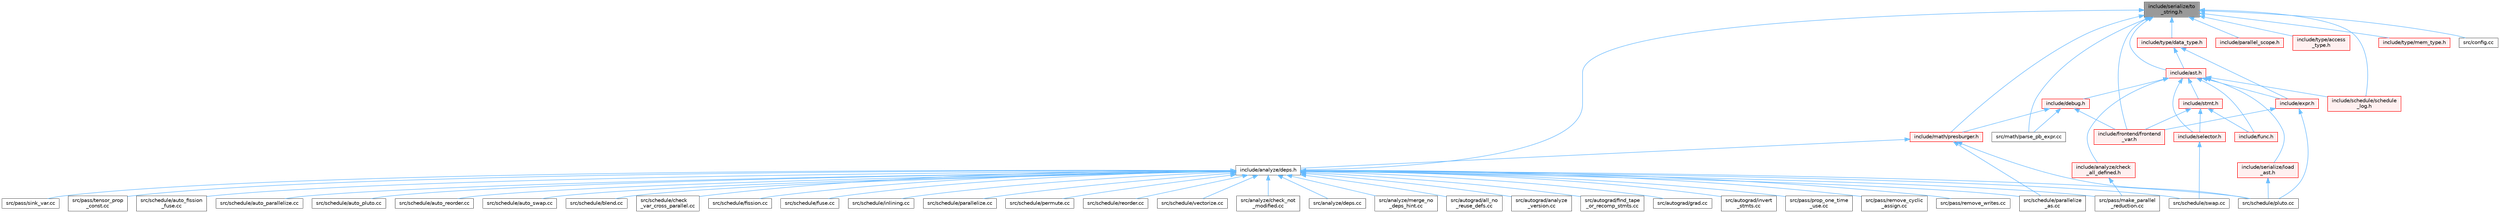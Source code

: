 digraph "include/serialize/to_string.h"
{
 // LATEX_PDF_SIZE
  bgcolor="transparent";
  edge [fontname=Helvetica,fontsize=10,labelfontname=Helvetica,labelfontsize=10];
  node [fontname=Helvetica,fontsize=10,shape=box,height=0.2,width=0.4];
  Node1 [label="include/serialize/to\l_string.h",height=0.2,width=0.4,color="gray40", fillcolor="grey60", style="filled", fontcolor="black",tooltip=" "];
  Node1 -> Node2 [dir="back",color="steelblue1",style="solid"];
  Node2 [label="include/analyze/deps.h",height=0.2,width=0.4,color="grey40", fillcolor="white", style="filled",URL="$deps_8h.html",tooltip=" "];
  Node2 -> Node3 [dir="back",color="steelblue1",style="solid"];
  Node3 [label="src/analyze/check_not\l_modified.cc",height=0.2,width=0.4,color="grey40", fillcolor="white", style="filled",URL="$check__not__modified_8cc.html",tooltip=" "];
  Node2 -> Node4 [dir="back",color="steelblue1",style="solid"];
  Node4 [label="src/analyze/deps.cc",height=0.2,width=0.4,color="grey40", fillcolor="white", style="filled",URL="$deps_8cc.html",tooltip=" "];
  Node2 -> Node5 [dir="back",color="steelblue1",style="solid"];
  Node5 [label="src/analyze/merge_no\l_deps_hint.cc",height=0.2,width=0.4,color="grey40", fillcolor="white", style="filled",URL="$merge__no__deps__hint_8cc.html",tooltip=" "];
  Node2 -> Node6 [dir="back",color="steelblue1",style="solid"];
  Node6 [label="src/autograd/all_no\l_reuse_defs.cc",height=0.2,width=0.4,color="grey40", fillcolor="white", style="filled",URL="$all__no__reuse__defs_8cc.html",tooltip=" "];
  Node2 -> Node7 [dir="back",color="steelblue1",style="solid"];
  Node7 [label="src/autograd/analyze\l_version.cc",height=0.2,width=0.4,color="grey40", fillcolor="white", style="filled",URL="$analyze__version_8cc.html",tooltip=" "];
  Node2 -> Node8 [dir="back",color="steelblue1",style="solid"];
  Node8 [label="src/autograd/find_tape\l_or_recomp_stmts.cc",height=0.2,width=0.4,color="grey40", fillcolor="white", style="filled",URL="$find__tape__or__recomp__stmts_8cc.html",tooltip=" "];
  Node2 -> Node9 [dir="back",color="steelblue1",style="solid"];
  Node9 [label="src/autograd/grad.cc",height=0.2,width=0.4,color="grey40", fillcolor="white", style="filled",URL="$grad_8cc.html",tooltip=" "];
  Node2 -> Node10 [dir="back",color="steelblue1",style="solid"];
  Node10 [label="src/autograd/invert\l_stmts.cc",height=0.2,width=0.4,color="grey40", fillcolor="white", style="filled",URL="$invert__stmts_8cc.html",tooltip=" "];
  Node2 -> Node11 [dir="back",color="steelblue1",style="solid"];
  Node11 [label="src/pass/make_parallel\l_reduction.cc",height=0.2,width=0.4,color="grey40", fillcolor="white", style="filled",URL="$make__parallel__reduction_8cc.html",tooltip=" "];
  Node2 -> Node12 [dir="back",color="steelblue1",style="solid"];
  Node12 [label="src/pass/prop_one_time\l_use.cc",height=0.2,width=0.4,color="grey40", fillcolor="white", style="filled",URL="$prop__one__time__use_8cc.html",tooltip=" "];
  Node2 -> Node13 [dir="back",color="steelblue1",style="solid"];
  Node13 [label="src/pass/remove_cyclic\l_assign.cc",height=0.2,width=0.4,color="grey40", fillcolor="white", style="filled",URL="$remove__cyclic__assign_8cc.html",tooltip=" "];
  Node2 -> Node14 [dir="back",color="steelblue1",style="solid"];
  Node14 [label="src/pass/remove_writes.cc",height=0.2,width=0.4,color="grey40", fillcolor="white", style="filled",URL="$remove__writes_8cc.html",tooltip=" "];
  Node2 -> Node15 [dir="back",color="steelblue1",style="solid"];
  Node15 [label="src/pass/sink_var.cc",height=0.2,width=0.4,color="grey40", fillcolor="white", style="filled",URL="$sink__var_8cc.html",tooltip=" "];
  Node2 -> Node16 [dir="back",color="steelblue1",style="solid"];
  Node16 [label="src/pass/tensor_prop\l_const.cc",height=0.2,width=0.4,color="grey40", fillcolor="white", style="filled",URL="$tensor__prop__const_8cc.html",tooltip=" "];
  Node2 -> Node17 [dir="back",color="steelblue1",style="solid"];
  Node17 [label="src/schedule/auto_fission\l_fuse.cc",height=0.2,width=0.4,color="grey40", fillcolor="white", style="filled",URL="$auto__fission__fuse_8cc.html",tooltip=" "];
  Node2 -> Node18 [dir="back",color="steelblue1",style="solid"];
  Node18 [label="src/schedule/auto_parallelize.cc",height=0.2,width=0.4,color="grey40", fillcolor="white", style="filled",URL="$auto__parallelize_8cc.html",tooltip=" "];
  Node2 -> Node19 [dir="back",color="steelblue1",style="solid"];
  Node19 [label="src/schedule/auto_pluto.cc",height=0.2,width=0.4,color="grey40", fillcolor="white", style="filled",URL="$auto__pluto_8cc.html",tooltip=" "];
  Node2 -> Node20 [dir="back",color="steelblue1",style="solid"];
  Node20 [label="src/schedule/auto_reorder.cc",height=0.2,width=0.4,color="grey40", fillcolor="white", style="filled",URL="$auto__reorder_8cc.html",tooltip=" "];
  Node2 -> Node21 [dir="back",color="steelblue1",style="solid"];
  Node21 [label="src/schedule/auto_swap.cc",height=0.2,width=0.4,color="grey40", fillcolor="white", style="filled",URL="$auto__swap_8cc.html",tooltip=" "];
  Node2 -> Node22 [dir="back",color="steelblue1",style="solid"];
  Node22 [label="src/schedule/blend.cc",height=0.2,width=0.4,color="grey40", fillcolor="white", style="filled",URL="$blend_8cc.html",tooltip=" "];
  Node2 -> Node23 [dir="back",color="steelblue1",style="solid"];
  Node23 [label="src/schedule/check\l_var_cross_parallel.cc",height=0.2,width=0.4,color="grey40", fillcolor="white", style="filled",URL="$check__var__cross__parallel_8cc.html",tooltip=" "];
  Node2 -> Node24 [dir="back",color="steelblue1",style="solid"];
  Node24 [label="src/schedule/fission.cc",height=0.2,width=0.4,color="grey40", fillcolor="white", style="filled",URL="$fission_8cc.html",tooltip=" "];
  Node2 -> Node25 [dir="back",color="steelblue1",style="solid"];
  Node25 [label="src/schedule/fuse.cc",height=0.2,width=0.4,color="grey40", fillcolor="white", style="filled",URL="$fuse_8cc.html",tooltip=" "];
  Node2 -> Node26 [dir="back",color="steelblue1",style="solid"];
  Node26 [label="src/schedule/inlining.cc",height=0.2,width=0.4,color="grey40", fillcolor="white", style="filled",URL="$inlining_8cc.html",tooltip=" "];
  Node2 -> Node27 [dir="back",color="steelblue1",style="solid"];
  Node27 [label="src/schedule/parallelize.cc",height=0.2,width=0.4,color="grey40", fillcolor="white", style="filled",URL="$parallelize_8cc.html",tooltip=" "];
  Node2 -> Node28 [dir="back",color="steelblue1",style="solid"];
  Node28 [label="src/schedule/parallelize\l_as.cc",height=0.2,width=0.4,color="grey40", fillcolor="white", style="filled",URL="$parallelize__as_8cc.html",tooltip=" "];
  Node2 -> Node29 [dir="back",color="steelblue1",style="solid"];
  Node29 [label="src/schedule/permute.cc",height=0.2,width=0.4,color="grey40", fillcolor="white", style="filled",URL="$permute_8cc.html",tooltip=" "];
  Node2 -> Node30 [dir="back",color="steelblue1",style="solid"];
  Node30 [label="src/schedule/pluto.cc",height=0.2,width=0.4,color="grey40", fillcolor="white", style="filled",URL="$pluto_8cc.html",tooltip=" "];
  Node2 -> Node31 [dir="back",color="steelblue1",style="solid"];
  Node31 [label="src/schedule/reorder.cc",height=0.2,width=0.4,color="grey40", fillcolor="white", style="filled",URL="$reorder_8cc.html",tooltip=" "];
  Node2 -> Node32 [dir="back",color="steelblue1",style="solid"];
  Node32 [label="src/schedule/swap.cc",height=0.2,width=0.4,color="grey40", fillcolor="white", style="filled",URL="$swap_8cc.html",tooltip=" "];
  Node2 -> Node33 [dir="back",color="steelblue1",style="solid"];
  Node33 [label="src/schedule/vectorize.cc",height=0.2,width=0.4,color="grey40", fillcolor="white", style="filled",URL="$vectorize_8cc.html",tooltip=" "];
  Node1 -> Node34 [dir="back",color="steelblue1",style="solid"];
  Node34 [label="include/ast.h",height=0.2,width=0.4,color="red", fillcolor="#FFF0F0", style="filled",URL="$ast_8h.html",tooltip=" "];
  Node34 -> Node35 [dir="back",color="steelblue1",style="solid"];
  Node35 [label="include/analyze/check\l_all_defined.h",height=0.2,width=0.4,color="red", fillcolor="#FFF0F0", style="filled",URL="$check__all__defined_8h.html",tooltip=" "];
  Node35 -> Node11 [dir="back",color="steelblue1",style="solid"];
  Node34 -> Node67 [dir="back",color="steelblue1",style="solid"];
  Node67 [label="include/debug.h",height=0.2,width=0.4,color="red", fillcolor="#FFF0F0", style="filled",URL="$debug_8h.html",tooltip=" "];
  Node67 -> Node68 [dir="back",color="steelblue1",style="solid"];
  Node68 [label="include/frontend/frontend\l_var.h",height=0.2,width=0.4,color="red", fillcolor="#FFF0F0", style="filled",URL="$frontend__var_8h.html",tooltip=" "];
  Node67 -> Node72 [dir="back",color="steelblue1",style="solid"];
  Node72 [label="include/math/presburger.h",height=0.2,width=0.4,color="red", fillcolor="#FFF0F0", style="filled",URL="$presburger_8h.html",tooltip=" "];
  Node72 -> Node2 [dir="back",color="steelblue1",style="solid"];
  Node72 -> Node28 [dir="back",color="steelblue1",style="solid"];
  Node72 -> Node30 [dir="back",color="steelblue1",style="solid"];
  Node67 -> Node86 [dir="back",color="steelblue1",style="solid"];
  Node86 [label="src/math/parse_pb_expr.cc",height=0.2,width=0.4,color="grey40", fillcolor="white", style="filled",URL="$parse__pb__expr_8cc.html",tooltip=" "];
  Node34 -> Node228 [dir="back",color="steelblue1",style="solid"];
  Node228 [label="include/expr.h",height=0.2,width=0.4,color="red", fillcolor="#FFF0F0", style="filled",URL="$expr_8h.html",tooltip=" "];
  Node228 -> Node68 [dir="back",color="steelblue1",style="solid"];
  Node228 -> Node30 [dir="back",color="steelblue1",style="solid"];
  Node34 -> Node240 [dir="back",color="steelblue1",style="solid"];
  Node240 [label="include/func.h",height=0.2,width=0.4,color="red", fillcolor="#FFF0F0", style="filled",URL="$func_8h.html",tooltip=" "];
  Node34 -> Node247 [dir="back",color="steelblue1",style="solid"];
  Node247 [label="include/schedule/schedule\l_log.h",height=0.2,width=0.4,color="red", fillcolor="#FFF0F0", style="filled",URL="$schedule__log_8h.html",tooltip=" "];
  Node34 -> Node267 [dir="back",color="steelblue1",style="solid"];
  Node267 [label="include/selector.h",height=0.2,width=0.4,color="red", fillcolor="#FFF0F0", style="filled",URL="$selector_8h.html",tooltip=" "];
  Node267 -> Node32 [dir="back",color="steelblue1",style="solid"];
  Node34 -> Node286 [dir="back",color="steelblue1",style="solid"];
  Node286 [label="include/serialize/load\l_ast.h",height=0.2,width=0.4,color="red", fillcolor="#FFF0F0", style="filled",URL="$load__ast_8h.html",tooltip=" "];
  Node286 -> Node30 [dir="back",color="steelblue1",style="solid"];
  Node34 -> Node231 [dir="back",color="steelblue1",style="solid"];
  Node231 [label="include/stmt.h",height=0.2,width=0.4,color="red", fillcolor="#FFF0F0", style="filled",URL="$stmt_8h.html",tooltip=" "];
  Node231 -> Node68 [dir="back",color="steelblue1",style="solid"];
  Node231 -> Node240 [dir="back",color="steelblue1",style="solid"];
  Node231 -> Node267 [dir="back",color="steelblue1",style="solid"];
  Node1 -> Node68 [dir="back",color="steelblue1",style="solid"];
  Node1 -> Node72 [dir="back",color="steelblue1",style="solid"];
  Node1 -> Node288 [dir="back",color="steelblue1",style="solid"];
  Node288 [label="include/parallel_scope.h",height=0.2,width=0.4,color="red", fillcolor="#FFF0F0", style="filled",URL="$parallel__scope_8h.html",tooltip=" "];
  Node1 -> Node247 [dir="back",color="steelblue1",style="solid"];
  Node1 -> Node289 [dir="back",color="steelblue1",style="solid"];
  Node289 [label="include/type/access\l_type.h",height=0.2,width=0.4,color="red", fillcolor="#FFF0F0", style="filled",URL="$access__type_8h.html",tooltip=" "];
  Node1 -> Node290 [dir="back",color="steelblue1",style="solid"];
  Node290 [label="include/type/data_type.h",height=0.2,width=0.4,color="red", fillcolor="#FFF0F0", style="filled",URL="$data__type_8h.html",tooltip=" "];
  Node290 -> Node34 [dir="back",color="steelblue1",style="solid"];
  Node290 -> Node228 [dir="back",color="steelblue1",style="solid"];
  Node1 -> Node292 [dir="back",color="steelblue1",style="solid"];
  Node292 [label="include/type/mem_type.h",height=0.2,width=0.4,color="red", fillcolor="#FFF0F0", style="filled",URL="$mem__type_8h.html",tooltip=" "];
  Node1 -> Node283 [dir="back",color="steelblue1",style="solid"];
  Node283 [label="src/config.cc",height=0.2,width=0.4,color="grey40", fillcolor="white", style="filled",URL="$config_8cc.html",tooltip=" "];
  Node1 -> Node86 [dir="back",color="steelblue1",style="solid"];
}
